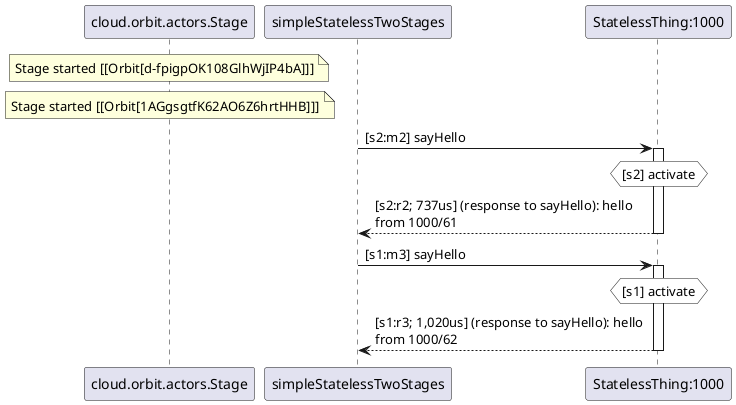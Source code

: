 @startuml
note over "cloud.orbit.actors.Stage": Stage started [[Orbit[d-fpigpOK108GlhWjIP4bA]]]
note over "cloud.orbit.actors.Stage": Stage started [[Orbit[1AGgsgtfK62AO6Z6hrtHHB]]]
"simpleStatelessTwoStages" -> "StatelessThing:1000" : [s2:m2] sayHello
activate "StatelessThing:1000"
hnote over "StatelessThing:1000" #white : [s2] activate
"StatelessThing:1000" --> "simpleStatelessTwoStages" : [s2:r2; 737us] (response to sayHello): hello \nfrom 1000/61
deactivate "StatelessThing:1000"
"simpleStatelessTwoStages" -> "StatelessThing:1000" : [s1:m3] sayHello
activate "StatelessThing:1000"
hnote over "StatelessThing:1000" #white : [s1] activate
"StatelessThing:1000" --> "simpleStatelessTwoStages" : [s1:r3; 1,020us] (response to sayHello): hello \nfrom 1000/62
deactivate "StatelessThing:1000"
@enduml
